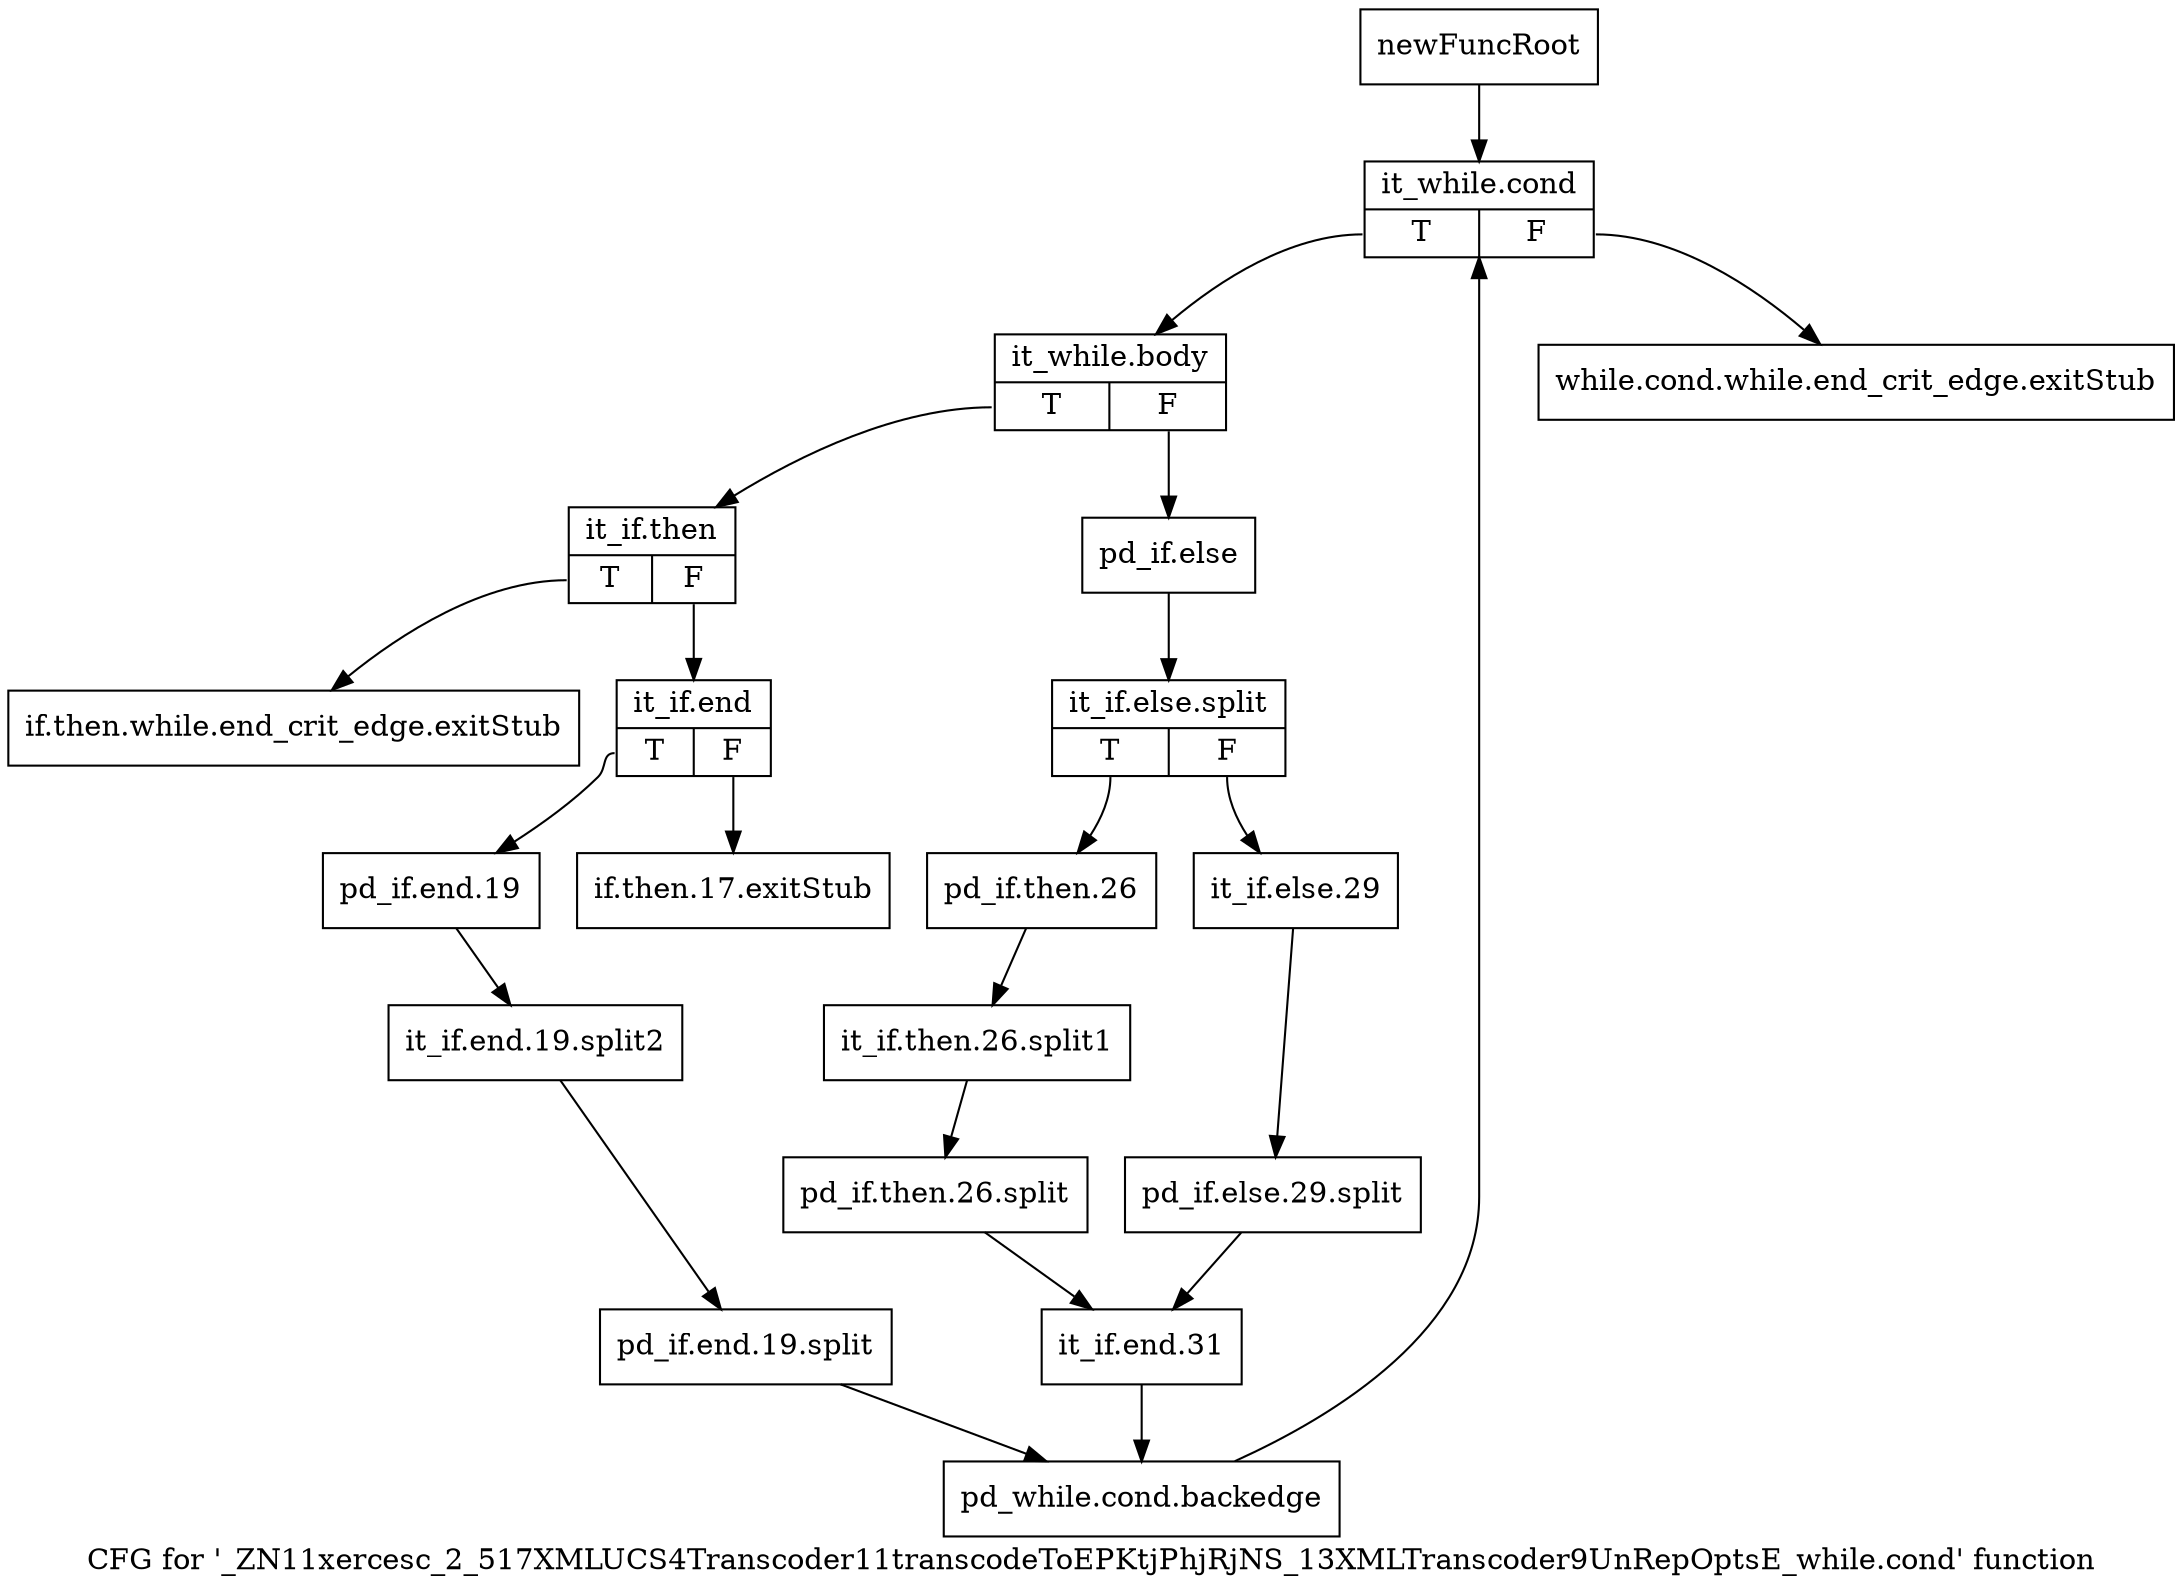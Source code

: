 digraph "CFG for '_ZN11xercesc_2_517XMLUCS4Transcoder11transcodeToEPKtjPhjRjNS_13XMLTranscoder9UnRepOptsE_while.cond' function" {
	label="CFG for '_ZN11xercesc_2_517XMLUCS4Transcoder11transcodeToEPKtjPhjRjNS_13XMLTranscoder9UnRepOptsE_while.cond' function";

	Node0x9b81f10 [shape=record,label="{newFuncRoot}"];
	Node0x9b81f10 -> Node0x9b82840;
	Node0x9b82750 [shape=record,label="{while.cond.while.end_crit_edge.exitStub}"];
	Node0x9b827a0 [shape=record,label="{if.then.while.end_crit_edge.exitStub}"];
	Node0x9b827f0 [shape=record,label="{if.then.17.exitStub}"];
	Node0x9b82840 [shape=record,label="{it_while.cond|{<s0>T|<s1>F}}"];
	Node0x9b82840:s0 -> Node0x9b82890;
	Node0x9b82840:s1 -> Node0x9b82750;
	Node0x9b82890 [shape=record,label="{it_while.body|{<s0>T|<s1>F}}"];
	Node0x9b82890:s0 -> Node0x9b82a20;
	Node0x9b82890:s1 -> Node0x9b828e0;
	Node0x9b828e0 [shape=record,label="{pd_if.else}"];
	Node0x9b828e0 -> Node0xcf69490;
	Node0xcf69490 [shape=record,label="{it_if.else.split|{<s0>T|<s1>F}}"];
	Node0xcf69490:s0 -> Node0x9b82980;
	Node0xcf69490:s1 -> Node0x9b82930;
	Node0x9b82930 [shape=record,label="{it_if.else.29}"];
	Node0x9b82930 -> Node0xcf69300;
	Node0xcf69300 [shape=record,label="{pd_if.else.29.split}"];
	Node0xcf69300 -> Node0x9b829d0;
	Node0x9b82980 [shape=record,label="{pd_if.then.26}"];
	Node0x9b82980 -> Node0xcf69530;
	Node0xcf69530 [shape=record,label="{it_if.then.26.split1}"];
	Node0xcf69530 -> Node0xcf693a0;
	Node0xcf693a0 [shape=record,label="{pd_if.then.26.split}"];
	Node0xcf693a0 -> Node0x9b829d0;
	Node0x9b829d0 [shape=record,label="{it_if.end.31}"];
	Node0x9b829d0 -> Node0x9b82b10;
	Node0x9b82a20 [shape=record,label="{it_if.then|{<s0>T|<s1>F}}"];
	Node0x9b82a20:s0 -> Node0x9b827a0;
	Node0x9b82a20:s1 -> Node0x9b82a70;
	Node0x9b82a70 [shape=record,label="{it_if.end|{<s0>T|<s1>F}}"];
	Node0x9b82a70:s0 -> Node0x9b82ac0;
	Node0x9b82a70:s1 -> Node0x9b827f0;
	Node0x9b82ac0 [shape=record,label="{pd_if.end.19}"];
	Node0x9b82ac0 -> Node0xcf695d0;
	Node0xcf695d0 [shape=record,label="{it_if.end.19.split2}"];
	Node0xcf695d0 -> Node0xcf69670;
	Node0xcf69670 [shape=record,label="{pd_if.end.19.split}"];
	Node0xcf69670 -> Node0x9b82b10;
	Node0x9b82b10 [shape=record,label="{pd_while.cond.backedge}"];
	Node0x9b82b10 -> Node0x9b82840;
}
